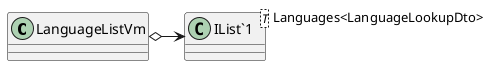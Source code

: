 @startuml
class LanguageListVm {
}
class "IList`1"<T> {
}
LanguageListVm o-> "Languages<LanguageLookupDto>" "IList`1"
@enduml
